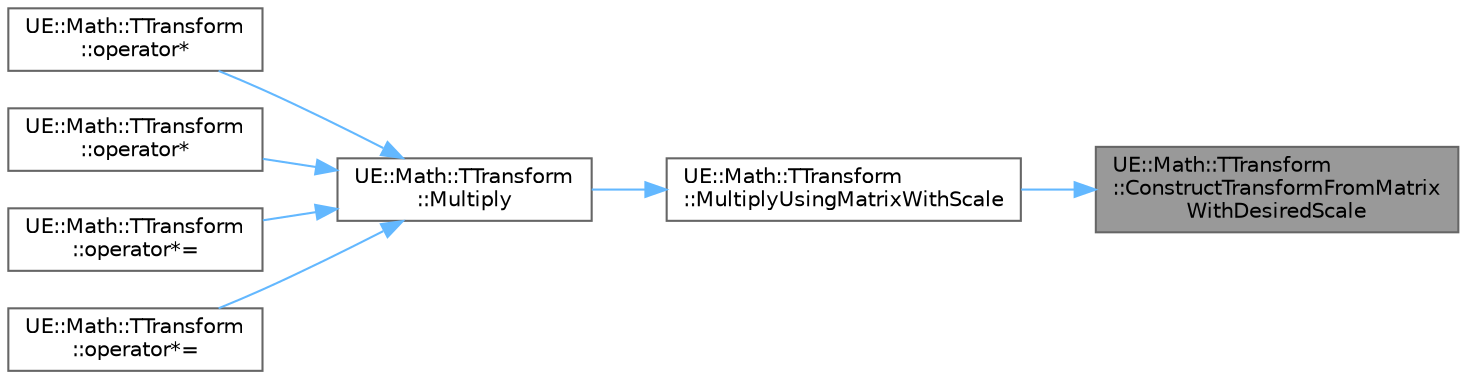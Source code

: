 digraph "UE::Math::TTransform::ConstructTransformFromMatrixWithDesiredScale"
{
 // INTERACTIVE_SVG=YES
 // LATEX_PDF_SIZE
  bgcolor="transparent";
  edge [fontname=Helvetica,fontsize=10,labelfontname=Helvetica,labelfontsize=10];
  node [fontname=Helvetica,fontsize=10,shape=box,height=0.2,width=0.4];
  rankdir="RL";
  Node1 [id="Node000001",label="UE::Math::TTransform\l::ConstructTransformFromMatrix\lWithDesiredScale",height=0.2,width=0.4,color="gray40", fillcolor="grey60", style="filled", fontcolor="black",tooltip="Create a new transform from multiplications of given to matrices (AMatrix*BMatrix) using desired scal..."];
  Node1 -> Node2 [id="edge1_Node000001_Node000002",dir="back",color="steelblue1",style="solid",tooltip=" "];
  Node2 [id="Node000002",label="UE::Math::TTransform\l::MultiplyUsingMatrixWithScale",height=0.2,width=0.4,color="grey40", fillcolor="white", style="filled",URL="$d9/db6/structUE_1_1Math_1_1TTransform.html#a807fbecab3ddd9efc9668f9fa3be1baa",tooltip="Create a new transform: OutTransform = A * B using the matrix while keeping the scale that's given by..."];
  Node2 -> Node3 [id="edge2_Node000002_Node000003",dir="back",color="steelblue1",style="solid",tooltip=" "];
  Node3 [id="Node000003",label="UE::Math::TTransform\l::Multiply",height=0.2,width=0.4,color="grey40", fillcolor="white", style="filled",URL="$d9/db6/structUE_1_1Math_1_1TTransform.html#ab362fd19a1c69ed5369d0b36ffde734a",tooltip="Create a new transform: OutTransform = A * B."];
  Node3 -> Node4 [id="edge3_Node000003_Node000004",dir="back",color="steelblue1",style="solid",tooltip=" "];
  Node4 [id="Node000004",label="UE::Math::TTransform\l::operator*",height=0.2,width=0.4,color="grey40", fillcolor="white", style="filled",URL="$d9/db6/structUE_1_1Math_1_1TTransform.html#adbca92369150b20772ad2cfa880d5627",tooltip="Return a transform that is the result of this multiplied by another transform (made only from a rotat..."];
  Node3 -> Node5 [id="edge4_Node000003_Node000005",dir="back",color="steelblue1",style="solid",tooltip=" "];
  Node5 [id="Node000005",label="UE::Math::TTransform\l::operator*",height=0.2,width=0.4,color="grey40", fillcolor="white", style="filled",URL="$d9/db6/structUE_1_1Math_1_1TTransform.html#aa0d66264c9c5bb3f45184133e3aad614",tooltip="Return a transform that is the result of this multiplied by another transform."];
  Node3 -> Node6 [id="edge5_Node000003_Node000006",dir="back",color="steelblue1",style="solid",tooltip=" "];
  Node6 [id="Node000006",label="UE::Math::TTransform\l::operator*=",height=0.2,width=0.4,color="grey40", fillcolor="white", style="filled",URL="$d9/db6/structUE_1_1Math_1_1TTransform.html#aeeb68f2c5bb6e1fb9e154f9b0924870e",tooltip="Sets this transform to the result of this multiplied by another transform (made only from a rotation)..."];
  Node3 -> Node7 [id="edge6_Node000003_Node000007",dir="back",color="steelblue1",style="solid",tooltip=" "];
  Node7 [id="Node000007",label="UE::Math::TTransform\l::operator*=",height=0.2,width=0.4,color="grey40", fillcolor="white", style="filled",URL="$d9/db6/structUE_1_1Math_1_1TTransform.html#a80e0bda3ccfbeffaecc0b9f8e468078e",tooltip="Sets this transform to the result of this multiplied by another transform."];
}
